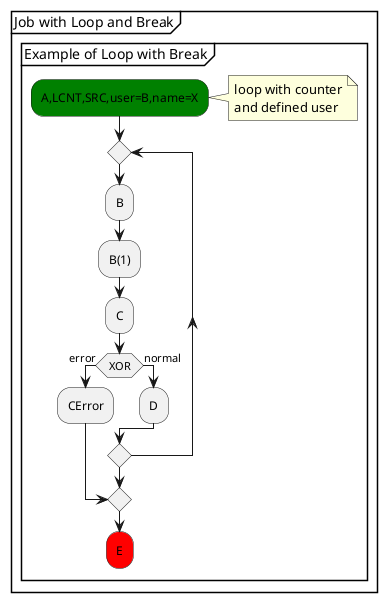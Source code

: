 @startuml
partition "Job with Loop and Break" {
  group "Example of Loop with Break"
    #green:A,LCNT,SRC,user=B,name=X;
    note right 
      loop with counter
      and defined user
    end note
    repeat
      :B;
      :B(1);
      :C;
      if (XOR) then (error)
        :CError;
        break
      else (normal)
        :D;
      endif
    repeat while
    #red:E;
  end group
}
@enduml
